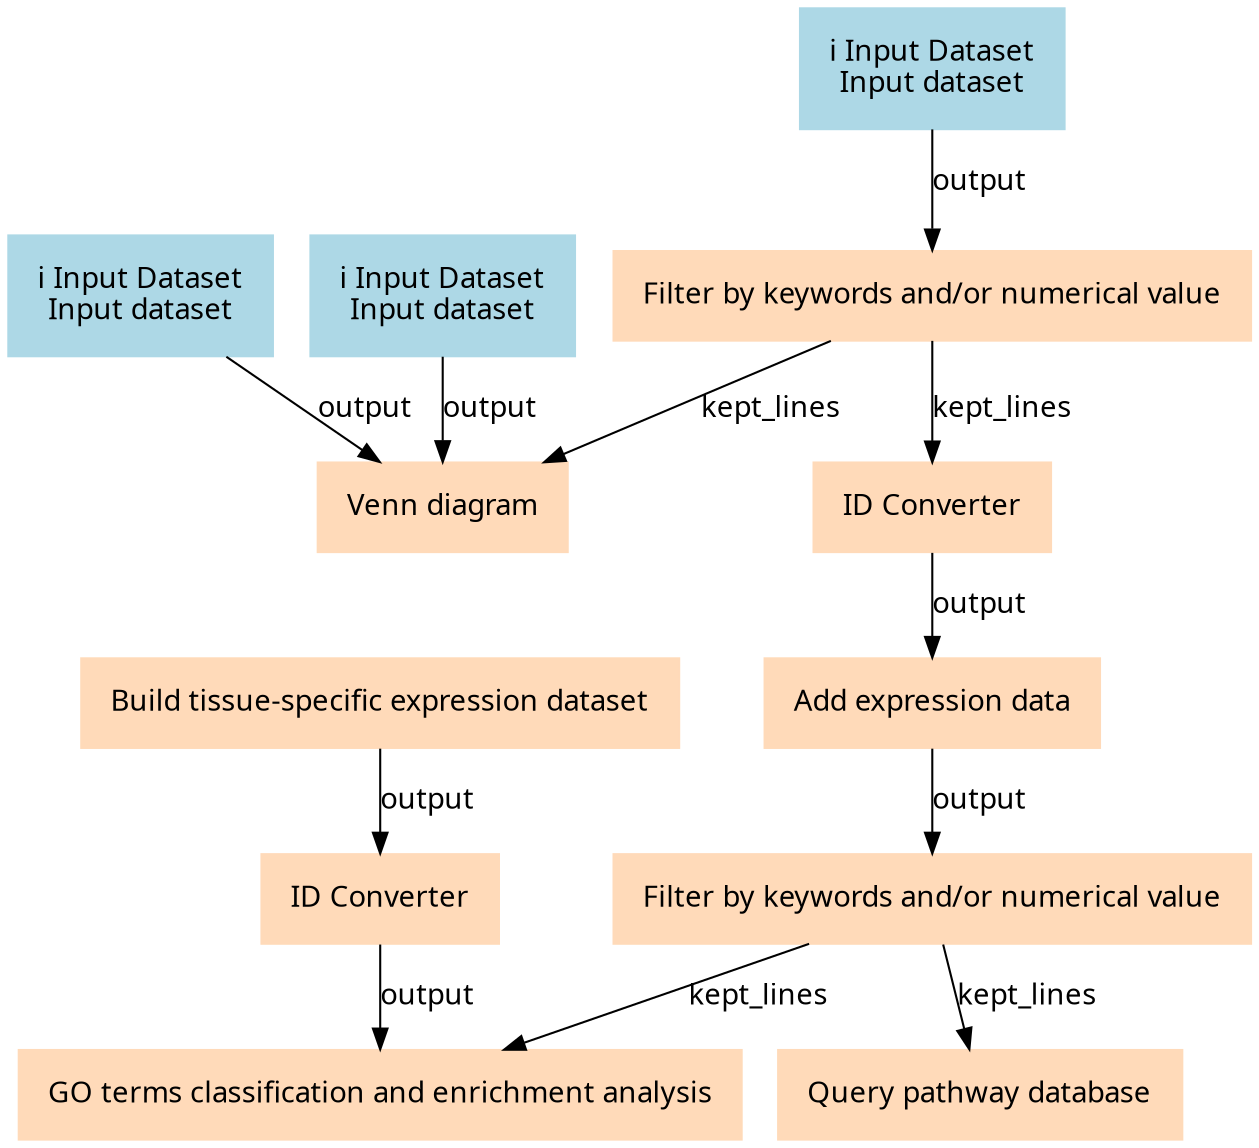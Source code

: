 digraph main {
  node [fontname="Atkinson Hyperlegible", shape=box, color=white,style=filled,color=peachpuff,margin="0.2,0.2"];
  edge [fontname="Atkinson Hyperlegible"];
  0[color=lightblue,label="ℹ️ Input Dataset\nInput dataset"]
  1[color=lightblue,label="ℹ️ Input Dataset\nInput dataset"]
  2[color=lightblue,label="ℹ️ Input Dataset\nInput dataset"]
  3[label="Build tissue-specific expression dataset"]
  4[label="Filter by keywords and/or numerical value"]
  1 -> 4 [label="output"]
  5[label="ID Converter"]
  3 -> 5 [label="output"]
  6[label="ID Converter"]
  4 -> 6 [label="kept_lines"]
  7[label="Venn diagram"]
  4 -> 7 [label="kept_lines"]
  0 -> 7 [label="output"]
  2 -> 7 [label="output"]
  8[label="Add expression data"]
  6 -> 8 [label="output"]
  9[label="Filter by keywords and/or numerical value"]
  8 -> 9 [label="output"]
  10[label="GO terms classification and enrichment analysis"]
  5 -> 10 [label="output"]
  9 -> 10 [label="kept_lines"]
  11[label="Query pathway database"]
  9 -> 11 [label="kept_lines"]
}